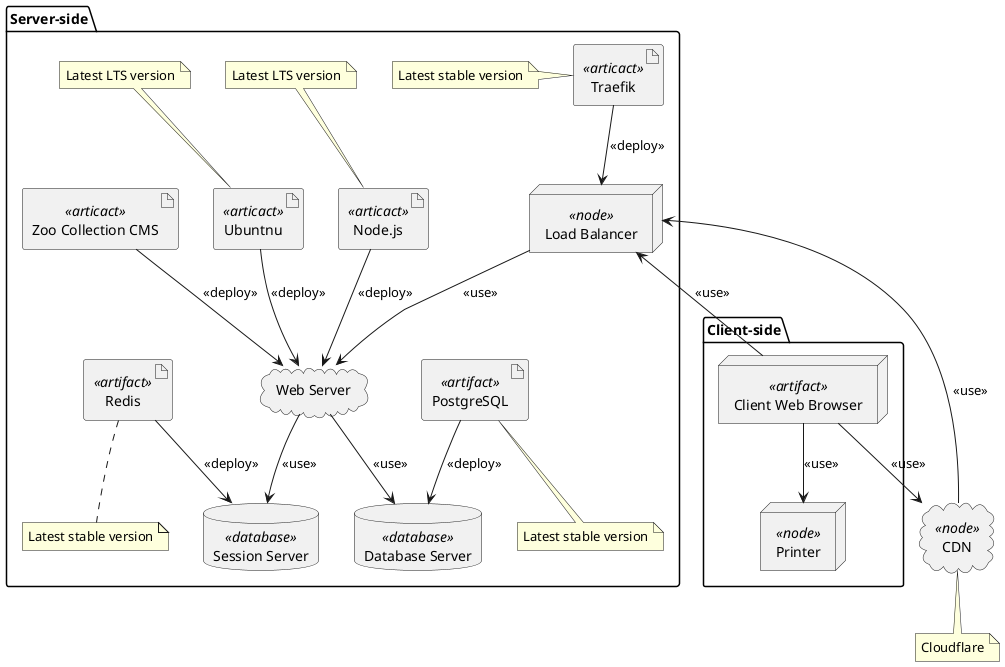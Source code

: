 @startuml
package "Client-side" {
	node "Client Web Browser" as client <<artifact>>
    node "Printer" as printer <<node>>
}
client --> printer : <<use>>


package "Server-side" {
	artifact "Traefik" as traefik <<articact>>
    note "Latest stable version" as traefiknote
    traefik .l. traefiknote
    
    node "Load Balancer" as balancer <<node>>
    artifact "Ubuntnu" as ubuntu <<articact>>
    note "Latest LTS version" as ubuntunote
    ubuntu .u. ubuntunote
    
    cloud "Web Server" as server
    artifact "Zoo Collection CMS" as cms <<articact>>
    artifact "Node.js" as nodejs <<articact>>
    note "Latest LTS version" as nodejsnote
    nodejs .u. nodejsnote
    
    database "Database Server" as dbserver <<database>>
    artifact "PostgreSQL" as postgre <<artifact>>
    note "Latest stable version" as postgrenote
    postgre .. postgrenote
    
    database "Session Server" as sessionserver <<database>>
    artifact "Redis" as redis <<artifact>>
    note "Latest stable version" as redisnote
    redis .. redisnote
}
cloud "CDN" as cdn <<node>>
note "Cloudflare" as cdnnote
cdn .. cdnnote


traefik --> balancer : <<deploy>>
balancer <-- client : <<use>>
balancer --> server : <<use>>
balancer <-- cdn : <<use>>
client --> cdn : <<use>>
postgre --> dbserver : <<deploy>>
redis --> sessionserver : <<deploy>>
server --> dbserver : <<use>>
server --> sessionserver : <<use>>
ubuntu --> server : <<deploy>>
nodejs --> server : <<deploy>>
cms --> server : <<deploy>>
@enduml
